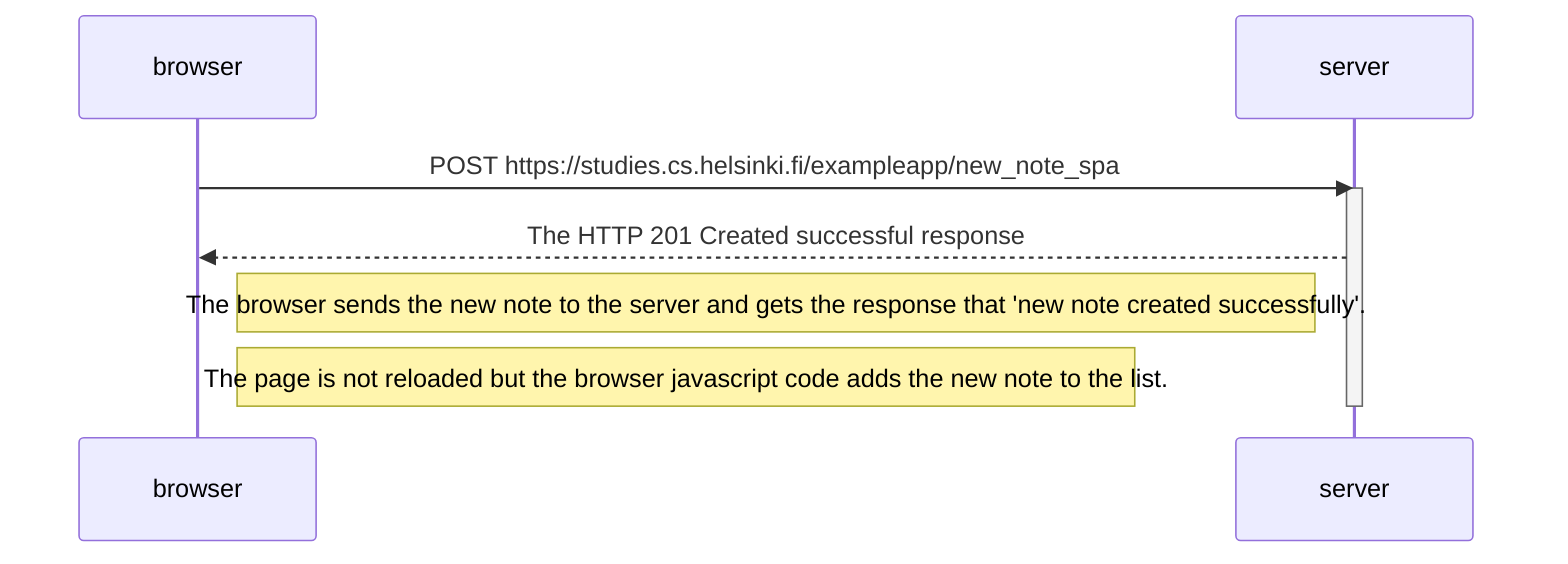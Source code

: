 sequenceDiagram
    participant browser
    participant server
    
    browser->>server: POST https://studies.cs.helsinki.fi/exampleapp/new_note_spa
    activate server
    server-->>browser: The HTTP 201 Created successful response 
    Note right of browser: The browser sends the new note to the server and gets the response that 'new note created successfully'.
    Note right of browser:  The page is not reloaded but the browser javascript code adds the new note to the list.
    deactivate server